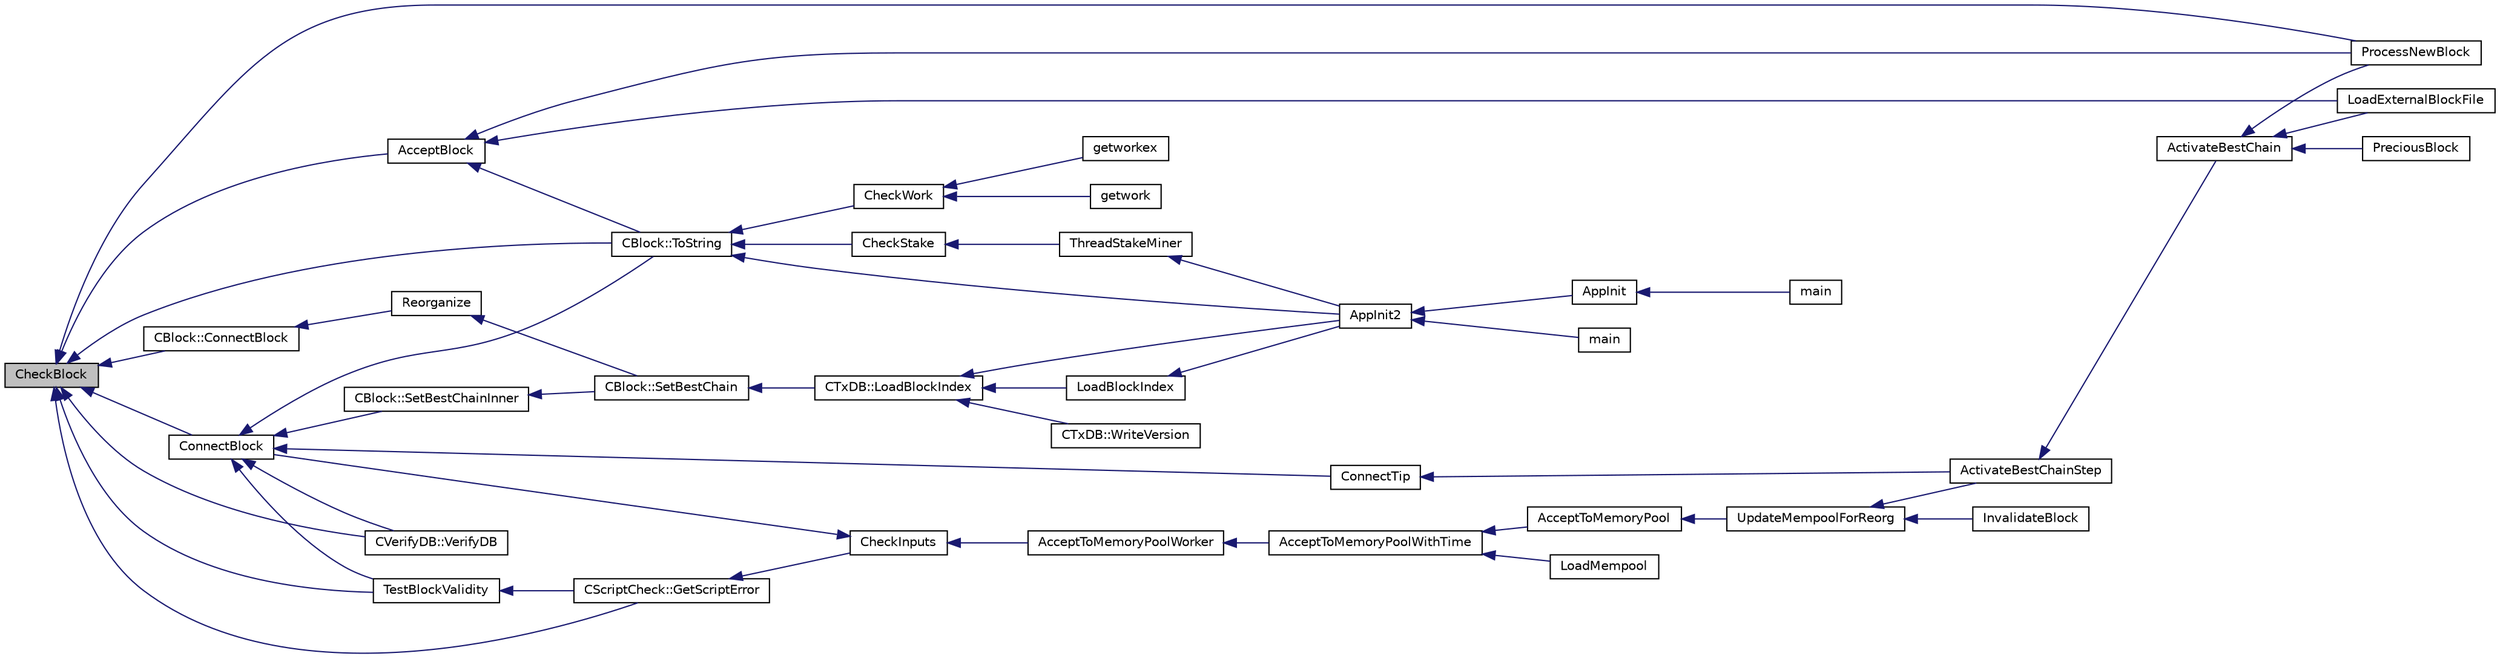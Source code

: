 digraph "CheckBlock"
{
  edge [fontname="Helvetica",fontsize="10",labelfontname="Helvetica",labelfontsize="10"];
  node [fontname="Helvetica",fontsize="10",shape=record];
  rankdir="LR";
  Node486 [label="CheckBlock",height=0.2,width=0.4,color="black", fillcolor="grey75", style="filled", fontcolor="black"];
  Node486 -> Node487 [dir="back",color="midnightblue",fontsize="10",style="solid",fontname="Helvetica"];
  Node487 [label="CBlock::ConnectBlock",height=0.2,width=0.4,color="black", fillcolor="white", style="filled",URL="$d3/d51/class_c_block.html#a1ae149d97c7b7eadf48f5cea934b6217"];
  Node487 -> Node488 [dir="back",color="midnightblue",fontsize="10",style="solid",fontname="Helvetica"];
  Node488 [label="Reorganize",height=0.2,width=0.4,color="black", fillcolor="white", style="filled",URL="$df/d0a/main_8cpp.html#ad8e09920f5a3ce2670c5efa26ef65227"];
  Node488 -> Node489 [dir="back",color="midnightblue",fontsize="10",style="solid",fontname="Helvetica"];
  Node489 [label="CBlock::SetBestChain",height=0.2,width=0.4,color="black", fillcolor="white", style="filled",URL="$d3/d51/class_c_block.html#a6e308b2d75d1cfc4a75eda36feb60ca1"];
  Node489 -> Node490 [dir="back",color="midnightblue",fontsize="10",style="solid",fontname="Helvetica"];
  Node490 [label="CTxDB::LoadBlockIndex",height=0.2,width=0.4,color="black", fillcolor="white", style="filled",URL="$d9/d8d/class_c_tx_d_b.html#abcb9df0821d996f811f6604b452a26a0"];
  Node490 -> Node491 [dir="back",color="midnightblue",fontsize="10",style="solid",fontname="Helvetica"];
  Node491 [label="AppInit2",height=0.2,width=0.4,color="black", fillcolor="white", style="filled",URL="$d8/dc0/init_8h.html#a1a4c1bfbf6ba1db77e988b89b9cadfd3",tooltip="Initialize ion. "];
  Node491 -> Node492 [dir="back",color="midnightblue",fontsize="10",style="solid",fontname="Helvetica"];
  Node492 [label="AppInit",height=0.2,width=0.4,color="black", fillcolor="white", style="filled",URL="$d4/d35/iond_8cpp.html#ac59316b767e6984e1285f0531275286b"];
  Node492 -> Node493 [dir="back",color="midnightblue",fontsize="10",style="solid",fontname="Helvetica"];
  Node493 [label="main",height=0.2,width=0.4,color="black", fillcolor="white", style="filled",URL="$d4/d35/iond_8cpp.html#a0ddf1224851353fc92bfbff6f499fa97"];
  Node491 -> Node494 [dir="back",color="midnightblue",fontsize="10",style="solid",fontname="Helvetica"];
  Node494 [label="main",height=0.2,width=0.4,color="black", fillcolor="white", style="filled",URL="$d5/d2d/ion_8cpp.html#a0ddf1224851353fc92bfbff6f499fa97"];
  Node490 -> Node495 [dir="back",color="midnightblue",fontsize="10",style="solid",fontname="Helvetica"];
  Node495 [label="LoadBlockIndex",height=0.2,width=0.4,color="black", fillcolor="white", style="filled",URL="$d4/dbf/main_8h.html#a367f303d34b8a5501ac4d77bebab578c"];
  Node495 -> Node491 [dir="back",color="midnightblue",fontsize="10",style="solid",fontname="Helvetica"];
  Node490 -> Node496 [dir="back",color="midnightblue",fontsize="10",style="solid",fontname="Helvetica"];
  Node496 [label="CTxDB::WriteVersion",height=0.2,width=0.4,color="black", fillcolor="white", style="filled",URL="$d9/d8d/class_c_tx_d_b.html#aa30dbf235b1c229896097e1eb1ea9520"];
  Node486 -> Node497 [dir="back",color="midnightblue",fontsize="10",style="solid",fontname="Helvetica"];
  Node497 [label="CBlock::ToString",height=0.2,width=0.4,color="black", fillcolor="white", style="filled",URL="$d3/d51/class_c_block.html#a0e8a98f10831c00ae76b3a831c4804e5"];
  Node497 -> Node491 [dir="back",color="midnightblue",fontsize="10",style="solid",fontname="Helvetica"];
  Node497 -> Node498 [dir="back",color="midnightblue",fontsize="10",style="solid",fontname="Helvetica"];
  Node498 [label="CheckWork",height=0.2,width=0.4,color="black", fillcolor="white", style="filled",URL="$de/d13/miner_8h.html#aadd8a05aa6d8fae1c0f4daa5e971a12a",tooltip="Check mined proof-of-work block. "];
  Node498 -> Node499 [dir="back",color="midnightblue",fontsize="10",style="solid",fontname="Helvetica"];
  Node499 [label="getworkex",height=0.2,width=0.4,color="black", fillcolor="white", style="filled",URL="$d4/ddd/rpcmining_8cpp.html#aa40f86dc468a3f2ef4a3bba99e20a069"];
  Node498 -> Node500 [dir="back",color="midnightblue",fontsize="10",style="solid",fontname="Helvetica"];
  Node500 [label="getwork",height=0.2,width=0.4,color="black", fillcolor="white", style="filled",URL="$d4/ddd/rpcmining_8cpp.html#a356be62c93d38267a7da9e1cb644d547"];
  Node497 -> Node501 [dir="back",color="midnightblue",fontsize="10",style="solid",fontname="Helvetica"];
  Node501 [label="CheckStake",height=0.2,width=0.4,color="black", fillcolor="white", style="filled",URL="$de/d13/miner_8h.html#a68be4bcfa03b86095641eac5ca996fed",tooltip="Check mined proof-of-stake block. "];
  Node501 -> Node502 [dir="back",color="midnightblue",fontsize="10",style="solid",fontname="Helvetica"];
  Node502 [label="ThreadStakeMiner",height=0.2,width=0.4,color="black", fillcolor="white", style="filled",URL="$d6/de3/miner_8cpp.html#a31faece5ef0e403969b3d3debd79b352"];
  Node502 -> Node491 [dir="back",color="midnightblue",fontsize="10",style="solid",fontname="Helvetica"];
  Node486 -> Node503 [dir="back",color="midnightblue",fontsize="10",style="solid",fontname="Helvetica"];
  Node503 [label="ConnectBlock",height=0.2,width=0.4,color="black", fillcolor="white", style="filled",URL="$dd/d7d/validation_8cpp.html#afafbb35ee38b98e832fcb8b159942055",tooltip="Apply the effects of this block (with given index) on the UTXO set represented by coins..."];
  Node503 -> Node504 [dir="back",color="midnightblue",fontsize="10",style="solid",fontname="Helvetica"];
  Node504 [label="CBlock::SetBestChainInner",height=0.2,width=0.4,color="black", fillcolor="white", style="filled",URL="$d3/d51/class_c_block.html#a82c90ccbecf89a38ff56d8429514e2c2"];
  Node504 -> Node489 [dir="back",color="midnightblue",fontsize="10",style="solid",fontname="Helvetica"];
  Node503 -> Node497 [dir="back",color="midnightblue",fontsize="10",style="solid",fontname="Helvetica"];
  Node503 -> Node505 [dir="back",color="midnightblue",fontsize="10",style="solid",fontname="Helvetica"];
  Node505 [label="ConnectTip",height=0.2,width=0.4,color="black", fillcolor="white", style="filled",URL="$dd/d7d/validation_8cpp.html#a6aed3630ddc1f0822daf257250d4799a",tooltip="Connect a new block to chainActive. "];
  Node505 -> Node506 [dir="back",color="midnightblue",fontsize="10",style="solid",fontname="Helvetica"];
  Node506 [label="ActivateBestChainStep",height=0.2,width=0.4,color="black", fillcolor="white", style="filled",URL="$dd/d7d/validation_8cpp.html#a4e2b817360d39dc766271f51fc146c96",tooltip="Try to make some progress towards making pindexMostWork the active block. "];
  Node506 -> Node507 [dir="back",color="midnightblue",fontsize="10",style="solid",fontname="Helvetica"];
  Node507 [label="ActivateBestChain",height=0.2,width=0.4,color="black", fillcolor="white", style="filled",URL="$db/d38/validation_8h.html#a81d9ced51eb72d4df66abddb00318b64",tooltip="Find the best known block, and make it the tip of the block chain. "];
  Node507 -> Node508 [dir="back",color="midnightblue",fontsize="10",style="solid",fontname="Helvetica"];
  Node508 [label="PreciousBlock",height=0.2,width=0.4,color="black", fillcolor="white", style="filled",URL="$db/d38/validation_8h.html#a04e493dc156338a1b2f457f7a7feaaa9",tooltip="Mark a block as precious and reorganize. "];
  Node507 -> Node509 [dir="back",color="midnightblue",fontsize="10",style="solid",fontname="Helvetica"];
  Node509 [label="ProcessNewBlock",height=0.2,width=0.4,color="black", fillcolor="white", style="filled",URL="$db/d38/validation_8h.html#a290fce59049c0951b8eb73f0129bf6f0",tooltip="Process an incoming block. "];
  Node507 -> Node510 [dir="back",color="midnightblue",fontsize="10",style="solid",fontname="Helvetica"];
  Node510 [label="LoadExternalBlockFile",height=0.2,width=0.4,color="black", fillcolor="white", style="filled",URL="$db/d38/validation_8h.html#a2233339a13d09038cf2e46f4d0144be4",tooltip="Import blocks from an external file. "];
  Node503 -> Node511 [dir="back",color="midnightblue",fontsize="10",style="solid",fontname="Helvetica"];
  Node511 [label="TestBlockValidity",height=0.2,width=0.4,color="black", fillcolor="white", style="filled",URL="$db/d38/validation_8h.html#a12c39e969c9077605ae8a91730fb78d3",tooltip="Check a block is completely valid from start to finish (only works on top of our current best block..."];
  Node511 -> Node512 [dir="back",color="midnightblue",fontsize="10",style="solid",fontname="Helvetica"];
  Node512 [label="CScriptCheck::GetScriptError",height=0.2,width=0.4,color="black", fillcolor="white", style="filled",URL="$df/d12/class_c_script_check.html#a1340496c37e521c253606b5957173afd"];
  Node512 -> Node513 [dir="back",color="midnightblue",fontsize="10",style="solid",fontname="Helvetica"];
  Node513 [label="CheckInputs",height=0.2,width=0.4,color="black", fillcolor="white", style="filled",URL="$dd/d7d/validation_8cpp.html#a48897c72856156ef5606fc27fe1954f3",tooltip="Check whether all inputs of this transaction are valid (no double spends, scripts & sigs..."];
  Node513 -> Node514 [dir="back",color="midnightblue",fontsize="10",style="solid",fontname="Helvetica"];
  Node514 [label="AcceptToMemoryPoolWorker",height=0.2,width=0.4,color="black", fillcolor="white", style="filled",URL="$dd/d7d/validation_8cpp.html#a274b0623037c72315662a07ecf760176"];
  Node514 -> Node515 [dir="back",color="midnightblue",fontsize="10",style="solid",fontname="Helvetica"];
  Node515 [label="AcceptToMemoryPoolWithTime",height=0.2,width=0.4,color="black", fillcolor="white", style="filled",URL="$dd/d7d/validation_8cpp.html#a7e5d2eb678cdda338b2dc803a2d4999f",tooltip="(try to) add transaction to memory pool with a specified acceptance time "];
  Node515 -> Node516 [dir="back",color="midnightblue",fontsize="10",style="solid",fontname="Helvetica"];
  Node516 [label="AcceptToMemoryPool",height=0.2,width=0.4,color="black", fillcolor="white", style="filled",URL="$db/d38/validation_8h.html#a25cdf856fb2107e0e96fd6bf4c0619cb",tooltip="(try to) add transaction to memory pool plTxnReplaced will be appended to with all transactions repla..."];
  Node516 -> Node517 [dir="back",color="midnightblue",fontsize="10",style="solid",fontname="Helvetica"];
  Node517 [label="UpdateMempoolForReorg",height=0.2,width=0.4,color="black", fillcolor="white", style="filled",URL="$dd/d7d/validation_8cpp.html#aaa1204b724d7b62f09ef22df4c6a592d"];
  Node517 -> Node506 [dir="back",color="midnightblue",fontsize="10",style="solid",fontname="Helvetica"];
  Node517 -> Node518 [dir="back",color="midnightblue",fontsize="10",style="solid",fontname="Helvetica"];
  Node518 [label="InvalidateBlock",height=0.2,width=0.4,color="black", fillcolor="white", style="filled",URL="$db/d38/validation_8h.html#adf70cddb5b3b3218a7f22da08dc4a456",tooltip="Mark a block as invalid. "];
  Node515 -> Node519 [dir="back",color="midnightblue",fontsize="10",style="solid",fontname="Helvetica"];
  Node519 [label="LoadMempool",height=0.2,width=0.4,color="black", fillcolor="white", style="filled",URL="$db/d38/validation_8h.html#adea951730b49ef41e5390df5be8d3f1b",tooltip="Load the mempool from disk. "];
  Node513 -> Node503 [dir="back",color="midnightblue",fontsize="10",style="solid",fontname="Helvetica"];
  Node503 -> Node520 [dir="back",color="midnightblue",fontsize="10",style="solid",fontname="Helvetica"];
  Node520 [label="CVerifyDB::VerifyDB",height=0.2,width=0.4,color="black", fillcolor="white", style="filled",URL="$d7/da0/class_c_verify_d_b.html#af12e07230f20d23cf01d417d0e785c49"];
  Node486 -> Node521 [dir="back",color="midnightblue",fontsize="10",style="solid",fontname="Helvetica"];
  Node521 [label="AcceptBlock",height=0.2,width=0.4,color="black", fillcolor="white", style="filled",URL="$dd/d7d/validation_8cpp.html#aaa7054d6767ac72da76062adba62e296",tooltip="Store block on disk. "];
  Node521 -> Node497 [dir="back",color="midnightblue",fontsize="10",style="solid",fontname="Helvetica"];
  Node521 -> Node509 [dir="back",color="midnightblue",fontsize="10",style="solid",fontname="Helvetica"];
  Node521 -> Node510 [dir="back",color="midnightblue",fontsize="10",style="solid",fontname="Helvetica"];
  Node486 -> Node509 [dir="back",color="midnightblue",fontsize="10",style="solid",fontname="Helvetica"];
  Node486 -> Node511 [dir="back",color="midnightblue",fontsize="10",style="solid",fontname="Helvetica"];
  Node486 -> Node520 [dir="back",color="midnightblue",fontsize="10",style="solid",fontname="Helvetica"];
  Node486 -> Node512 [dir="back",color="midnightblue",fontsize="10",style="solid",fontname="Helvetica"];
}
